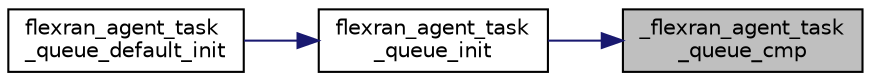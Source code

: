 digraph "_flexran_agent_task_queue_cmp"
{
 // LATEX_PDF_SIZE
  edge [fontname="Helvetica",fontsize="10",labelfontname="Helvetica",labelfontsize="10"];
  node [fontname="Helvetica",fontsize="10",shape=record];
  rankdir="RL";
  Node1 [label="_flexran_agent_task\l_queue_cmp",height=0.2,width=0.4,color="black", fillcolor="grey75", style="filled", fontcolor="black",tooltip=" "];
  Node1 -> Node2 [dir="back",color="midnightblue",fontsize="10",style="solid",fontname="Helvetica"];
  Node2 [label="flexran_agent_task\l_queue_init",height=0.2,width=0.4,color="black", fillcolor="white", style="filled",URL="$flexran__agent__task__manager_8h.html#a4ca5b559d25f8c64cf72c4e02f8108ed",tooltip=" "];
  Node2 -> Node3 [dir="back",color="midnightblue",fontsize="10",style="solid",fontname="Helvetica"];
  Node3 [label="flexran_agent_task\l_queue_default_init",height=0.2,width=0.4,color="black", fillcolor="white", style="filled",URL="$flexran__agent__task__manager_8h.html#a03051fb8726bb4425e0b455c414877f4",tooltip=" "];
}
